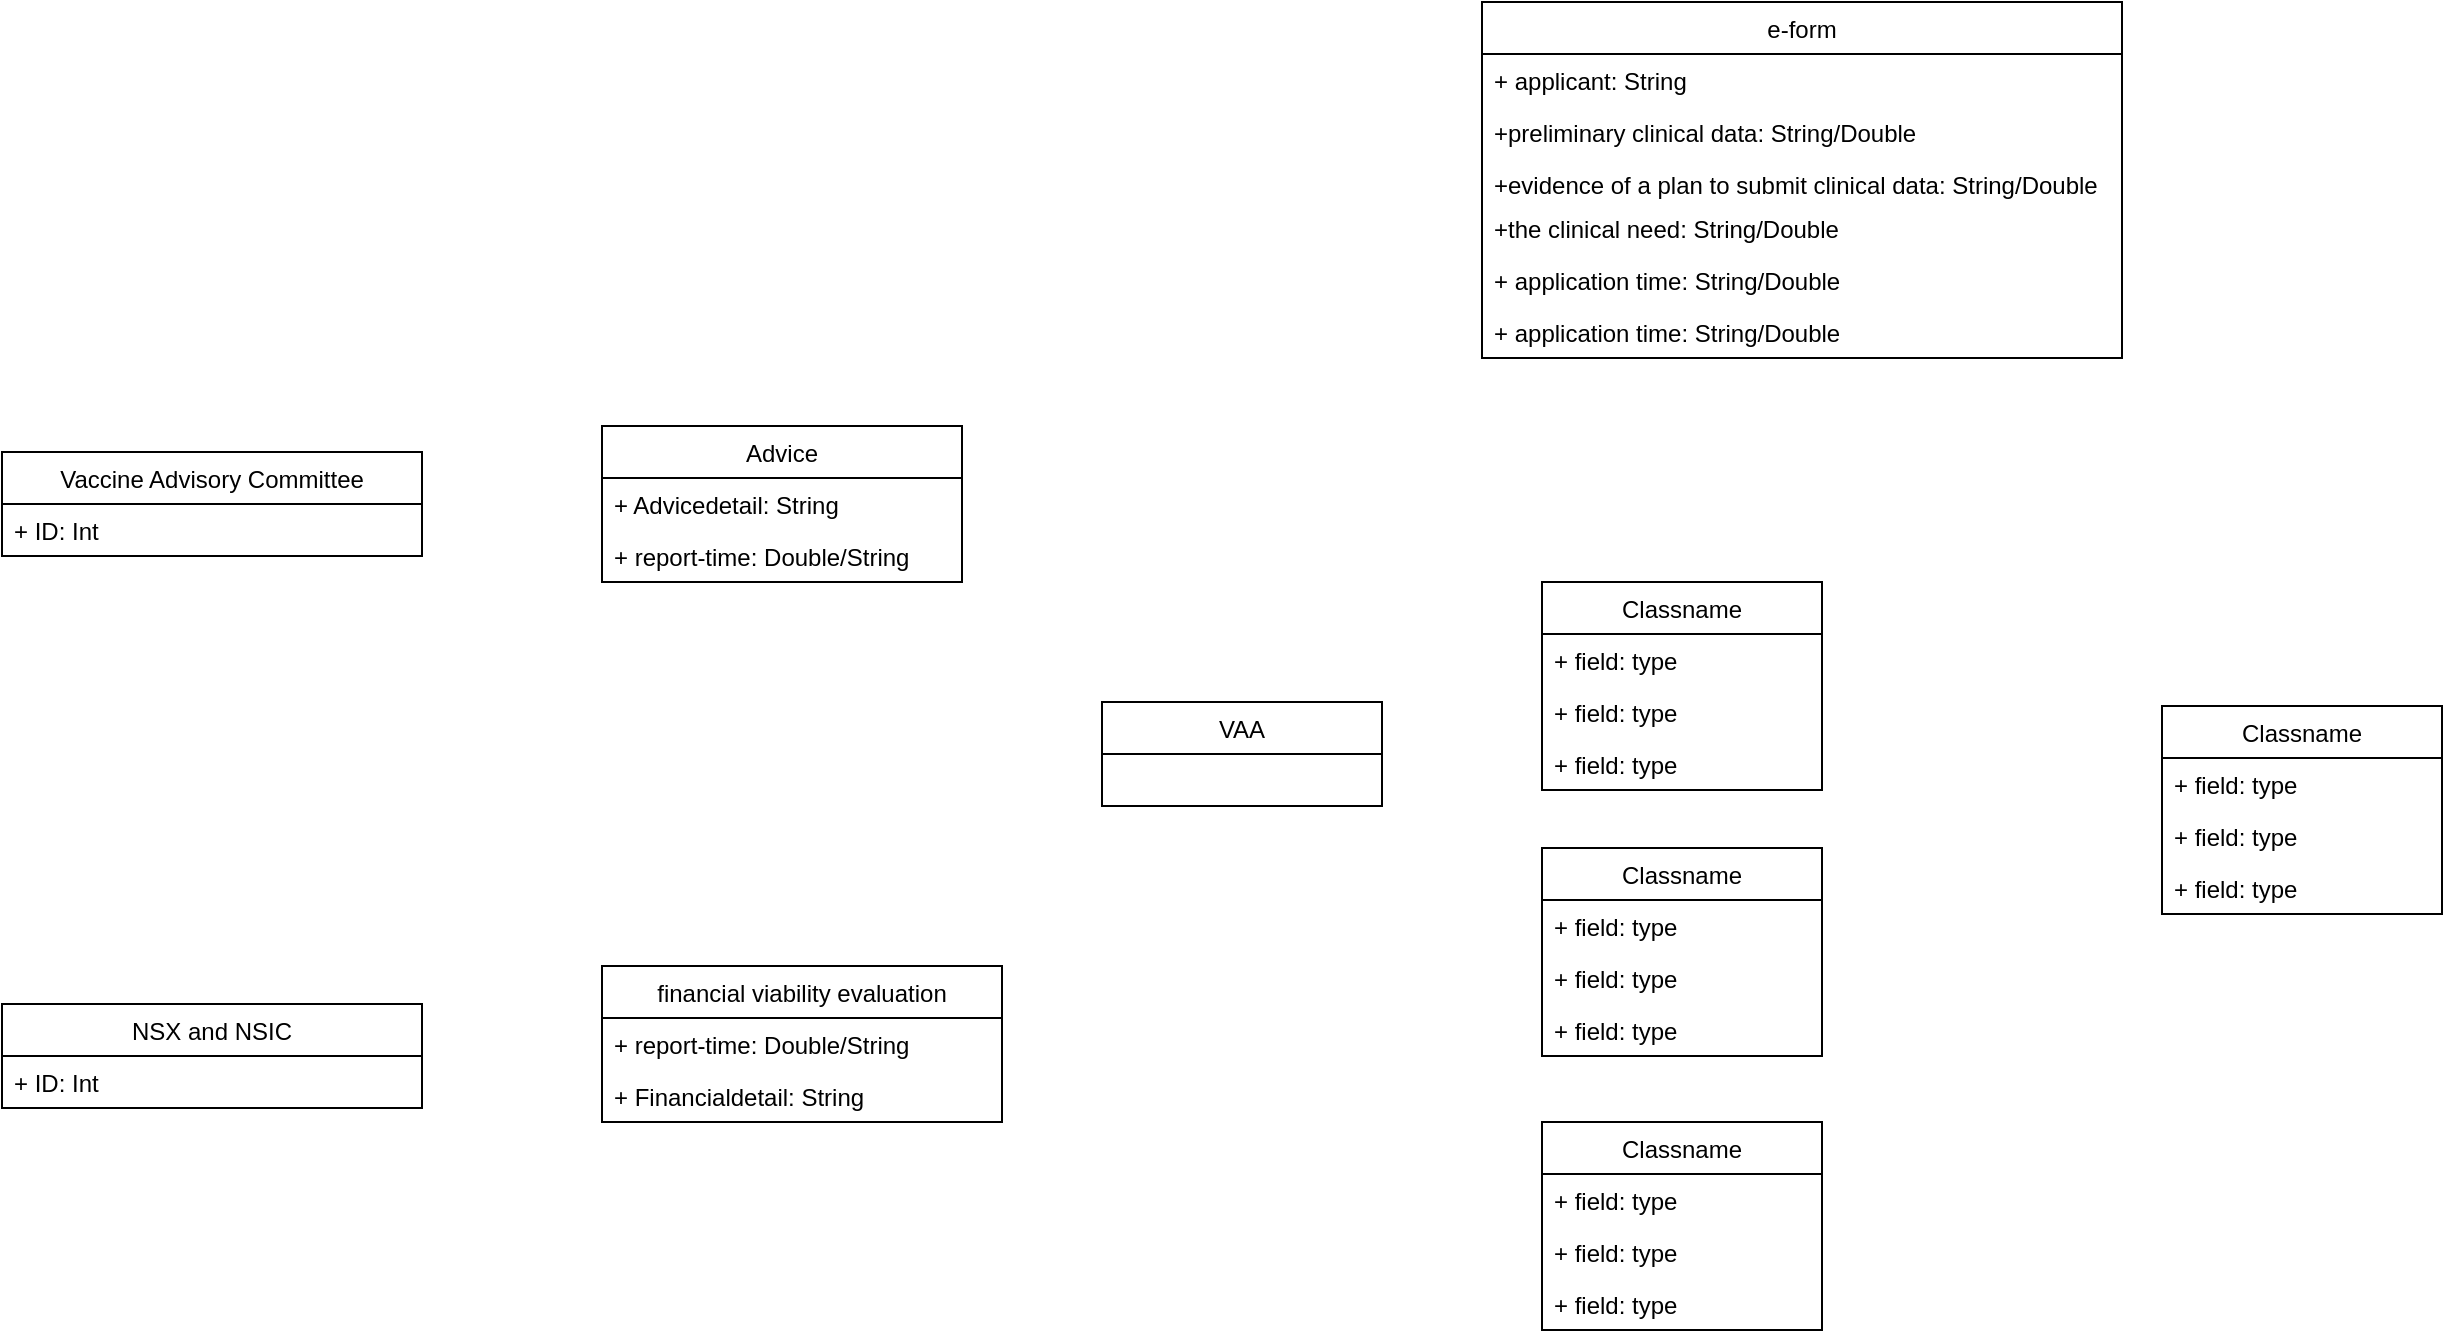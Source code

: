 <mxfile version="14.7.0" type="github">
  <diagram id="C5RBs43oDa-KdzZeNtuy" name="Page-1">
    <mxGraphModel dx="2377" dy="867" grid="1" gridSize="10" guides="1" tooltips="1" connect="1" arrows="1" fold="1" page="1" pageScale="1" pageWidth="827" pageHeight="1169" math="0" shadow="0">
      <root>
        <mxCell id="WIyWlLk6GJQsqaUBKTNV-0" />
        <mxCell id="WIyWlLk6GJQsqaUBKTNV-1" parent="WIyWlLk6GJQsqaUBKTNV-0" />
        <mxCell id="Tw9doVFdLwBzY9Hxcjos-1" value="e-form" style="swimlane;fontStyle=0;childLayout=stackLayout;horizontal=1;startSize=26;fillColor=none;horizontalStack=0;resizeParent=1;resizeParentMax=0;resizeLast=0;collapsible=1;marginBottom=0;" vertex="1" parent="WIyWlLk6GJQsqaUBKTNV-1">
          <mxGeometry x="290" y="58" width="320" height="178" as="geometry" />
        </mxCell>
        <mxCell id="Tw9doVFdLwBzY9Hxcjos-2" value="+ applicant: String" style="text;strokeColor=none;fillColor=none;align=left;verticalAlign=top;spacingLeft=4;spacingRight=4;overflow=hidden;rotatable=0;points=[[0,0.5],[1,0.5]];portConstraint=eastwest;" vertex="1" parent="Tw9doVFdLwBzY9Hxcjos-1">
          <mxGeometry y="26" width="320" height="26" as="geometry" />
        </mxCell>
        <mxCell id="Tw9doVFdLwBzY9Hxcjos-3" value="+preliminary clinical data: String/Double" style="text;strokeColor=none;fillColor=none;align=left;verticalAlign=top;spacingLeft=4;spacingRight=4;overflow=hidden;rotatable=0;points=[[0,0.5],[1,0.5]];portConstraint=eastwest;" vertex="1" parent="Tw9doVFdLwBzY9Hxcjos-1">
          <mxGeometry y="52" width="320" height="26" as="geometry" />
        </mxCell>
        <mxCell id="Tw9doVFdLwBzY9Hxcjos-4" value="+evidence of a plan to submit clinical data: String/Double" style="text;strokeColor=none;fillColor=none;align=left;verticalAlign=top;spacingLeft=4;spacingRight=4;overflow=hidden;rotatable=0;points=[[0,0.5],[1,0.5]];portConstraint=eastwest;fontStyle=0" vertex="1" parent="Tw9doVFdLwBzY9Hxcjos-1">
          <mxGeometry y="78" width="320" height="22" as="geometry" />
        </mxCell>
        <mxCell id="Tw9doVFdLwBzY9Hxcjos-47" value="+the clinical need: String/Double" style="text;strokeColor=none;fillColor=none;align=left;verticalAlign=top;spacingLeft=4;spacingRight=4;overflow=hidden;rotatable=0;points=[[0,0.5],[1,0.5]];portConstraint=eastwest;" vertex="1" parent="Tw9doVFdLwBzY9Hxcjos-1">
          <mxGeometry y="100" width="320" height="26" as="geometry" />
        </mxCell>
        <mxCell id="Tw9doVFdLwBzY9Hxcjos-46" value="+ application time: String/Double" style="text;strokeColor=none;fillColor=none;align=left;verticalAlign=top;spacingLeft=4;spacingRight=4;overflow=hidden;rotatable=0;points=[[0,0.5],[1,0.5]];portConstraint=eastwest;" vertex="1" parent="Tw9doVFdLwBzY9Hxcjos-1">
          <mxGeometry y="126" width="320" height="26" as="geometry" />
        </mxCell>
        <mxCell id="Tw9doVFdLwBzY9Hxcjos-48" value="+ application time: String/Double" style="text;strokeColor=none;fillColor=none;align=left;verticalAlign=top;spacingLeft=4;spacingRight=4;overflow=hidden;rotatable=0;points=[[0,0.5],[1,0.5]];portConstraint=eastwest;" vertex="1" parent="Tw9doVFdLwBzY9Hxcjos-1">
          <mxGeometry y="152" width="320" height="26" as="geometry" />
        </mxCell>
        <mxCell id="Tw9doVFdLwBzY9Hxcjos-5" value="Classname" style="swimlane;fontStyle=0;childLayout=stackLayout;horizontal=1;startSize=26;fillColor=none;horizontalStack=0;resizeParent=1;resizeParentMax=0;resizeLast=0;collapsible=1;marginBottom=0;" vertex="1" parent="WIyWlLk6GJQsqaUBKTNV-1">
          <mxGeometry x="320" y="481" width="140" height="104" as="geometry" />
        </mxCell>
        <mxCell id="Tw9doVFdLwBzY9Hxcjos-6" value="+ field: type" style="text;strokeColor=none;fillColor=none;align=left;verticalAlign=top;spacingLeft=4;spacingRight=4;overflow=hidden;rotatable=0;points=[[0,0.5],[1,0.5]];portConstraint=eastwest;" vertex="1" parent="Tw9doVFdLwBzY9Hxcjos-5">
          <mxGeometry y="26" width="140" height="26" as="geometry" />
        </mxCell>
        <mxCell id="Tw9doVFdLwBzY9Hxcjos-7" value="+ field: type" style="text;strokeColor=none;fillColor=none;align=left;verticalAlign=top;spacingLeft=4;spacingRight=4;overflow=hidden;rotatable=0;points=[[0,0.5],[1,0.5]];portConstraint=eastwest;" vertex="1" parent="Tw9doVFdLwBzY9Hxcjos-5">
          <mxGeometry y="52" width="140" height="26" as="geometry" />
        </mxCell>
        <mxCell id="Tw9doVFdLwBzY9Hxcjos-8" value="+ field: type" style="text;strokeColor=none;fillColor=none;align=left;verticalAlign=top;spacingLeft=4;spacingRight=4;overflow=hidden;rotatable=0;points=[[0,0.5],[1,0.5]];portConstraint=eastwest;" vertex="1" parent="Tw9doVFdLwBzY9Hxcjos-5">
          <mxGeometry y="78" width="140" height="26" as="geometry" />
        </mxCell>
        <mxCell id="Tw9doVFdLwBzY9Hxcjos-9" value="Classname" style="swimlane;fontStyle=0;childLayout=stackLayout;horizontal=1;startSize=26;fillColor=none;horizontalStack=0;resizeParent=1;resizeParentMax=0;resizeLast=0;collapsible=1;marginBottom=0;" vertex="1" parent="WIyWlLk6GJQsqaUBKTNV-1">
          <mxGeometry x="320" y="618" width="140" height="104" as="geometry" />
        </mxCell>
        <mxCell id="Tw9doVFdLwBzY9Hxcjos-10" value="+ field: type" style="text;strokeColor=none;fillColor=none;align=left;verticalAlign=top;spacingLeft=4;spacingRight=4;overflow=hidden;rotatable=0;points=[[0,0.5],[1,0.5]];portConstraint=eastwest;" vertex="1" parent="Tw9doVFdLwBzY9Hxcjos-9">
          <mxGeometry y="26" width="140" height="26" as="geometry" />
        </mxCell>
        <mxCell id="Tw9doVFdLwBzY9Hxcjos-11" value="+ field: type" style="text;strokeColor=none;fillColor=none;align=left;verticalAlign=top;spacingLeft=4;spacingRight=4;overflow=hidden;rotatable=0;points=[[0,0.5],[1,0.5]];portConstraint=eastwest;" vertex="1" parent="Tw9doVFdLwBzY9Hxcjos-9">
          <mxGeometry y="52" width="140" height="26" as="geometry" />
        </mxCell>
        <mxCell id="Tw9doVFdLwBzY9Hxcjos-12" value="+ field: type" style="text;strokeColor=none;fillColor=none;align=left;verticalAlign=top;spacingLeft=4;spacingRight=4;overflow=hidden;rotatable=0;points=[[0,0.5],[1,0.5]];portConstraint=eastwest;" vertex="1" parent="Tw9doVFdLwBzY9Hxcjos-9">
          <mxGeometry y="78" width="140" height="26" as="geometry" />
        </mxCell>
        <mxCell id="Tw9doVFdLwBzY9Hxcjos-13" value="Classname" style="swimlane;fontStyle=0;childLayout=stackLayout;horizontal=1;startSize=26;fillColor=none;horizontalStack=0;resizeParent=1;resizeParentMax=0;resizeLast=0;collapsible=1;marginBottom=0;" vertex="1" parent="WIyWlLk6GJQsqaUBKTNV-1">
          <mxGeometry x="320" y="348" width="140" height="104" as="geometry" />
        </mxCell>
        <mxCell id="Tw9doVFdLwBzY9Hxcjos-14" value="+ field: type" style="text;strokeColor=none;fillColor=none;align=left;verticalAlign=top;spacingLeft=4;spacingRight=4;overflow=hidden;rotatable=0;points=[[0,0.5],[1,0.5]];portConstraint=eastwest;" vertex="1" parent="Tw9doVFdLwBzY9Hxcjos-13">
          <mxGeometry y="26" width="140" height="26" as="geometry" />
        </mxCell>
        <mxCell id="Tw9doVFdLwBzY9Hxcjos-15" value="+ field: type" style="text;strokeColor=none;fillColor=none;align=left;verticalAlign=top;spacingLeft=4;spacingRight=4;overflow=hidden;rotatable=0;points=[[0,0.5],[1,0.5]];portConstraint=eastwest;" vertex="1" parent="Tw9doVFdLwBzY9Hxcjos-13">
          <mxGeometry y="52" width="140" height="26" as="geometry" />
        </mxCell>
        <mxCell id="Tw9doVFdLwBzY9Hxcjos-16" value="+ field: type" style="text;strokeColor=none;fillColor=none;align=left;verticalAlign=top;spacingLeft=4;spacingRight=4;overflow=hidden;rotatable=0;points=[[0,0.5],[1,0.5]];portConstraint=eastwest;" vertex="1" parent="Tw9doVFdLwBzY9Hxcjos-13">
          <mxGeometry y="78" width="140" height="26" as="geometry" />
        </mxCell>
        <mxCell id="Tw9doVFdLwBzY9Hxcjos-17" value="VAA" style="swimlane;fontStyle=0;childLayout=stackLayout;horizontal=1;startSize=26;fillColor=none;horizontalStack=0;resizeParent=1;resizeParentMax=0;resizeLast=0;collapsible=1;marginBottom=0;" vertex="1" parent="WIyWlLk6GJQsqaUBKTNV-1">
          <mxGeometry x="100" y="408" width="140" height="52" as="geometry" />
        </mxCell>
        <mxCell id="Tw9doVFdLwBzY9Hxcjos-21" value="Classname" style="swimlane;fontStyle=0;childLayout=stackLayout;horizontal=1;startSize=26;fillColor=none;horizontalStack=0;resizeParent=1;resizeParentMax=0;resizeLast=0;collapsible=1;marginBottom=0;" vertex="1" parent="WIyWlLk6GJQsqaUBKTNV-1">
          <mxGeometry x="630" y="410" width="140" height="104" as="geometry" />
        </mxCell>
        <mxCell id="Tw9doVFdLwBzY9Hxcjos-22" value="+ field: type" style="text;strokeColor=none;fillColor=none;align=left;verticalAlign=top;spacingLeft=4;spacingRight=4;overflow=hidden;rotatable=0;points=[[0,0.5],[1,0.5]];portConstraint=eastwest;" vertex="1" parent="Tw9doVFdLwBzY9Hxcjos-21">
          <mxGeometry y="26" width="140" height="26" as="geometry" />
        </mxCell>
        <mxCell id="Tw9doVFdLwBzY9Hxcjos-23" value="+ field: type" style="text;strokeColor=none;fillColor=none;align=left;verticalAlign=top;spacingLeft=4;spacingRight=4;overflow=hidden;rotatable=0;points=[[0,0.5],[1,0.5]];portConstraint=eastwest;" vertex="1" parent="Tw9doVFdLwBzY9Hxcjos-21">
          <mxGeometry y="52" width="140" height="26" as="geometry" />
        </mxCell>
        <mxCell id="Tw9doVFdLwBzY9Hxcjos-24" value="+ field: type" style="text;strokeColor=none;fillColor=none;align=left;verticalAlign=top;spacingLeft=4;spacingRight=4;overflow=hidden;rotatable=0;points=[[0,0.5],[1,0.5]];portConstraint=eastwest;" vertex="1" parent="Tw9doVFdLwBzY9Hxcjos-21">
          <mxGeometry y="78" width="140" height="26" as="geometry" />
        </mxCell>
        <mxCell id="Tw9doVFdLwBzY9Hxcjos-25" value="Advice" style="swimlane;fontStyle=0;childLayout=stackLayout;horizontal=1;startSize=26;fillColor=none;horizontalStack=0;resizeParent=1;resizeParentMax=0;resizeLast=0;collapsible=1;marginBottom=0;" vertex="1" parent="WIyWlLk6GJQsqaUBKTNV-1">
          <mxGeometry x="-150" y="270" width="180" height="78" as="geometry" />
        </mxCell>
        <mxCell id="Tw9doVFdLwBzY9Hxcjos-27" value="+ Advicedetail: String" style="text;strokeColor=none;fillColor=none;align=left;verticalAlign=top;spacingLeft=4;spacingRight=4;overflow=hidden;rotatable=0;points=[[0,0.5],[1,0.5]];portConstraint=eastwest;" vertex="1" parent="Tw9doVFdLwBzY9Hxcjos-25">
          <mxGeometry y="26" width="180" height="26" as="geometry" />
        </mxCell>
        <mxCell id="Tw9doVFdLwBzY9Hxcjos-28" value="+ report-time: Double/String" style="text;strokeColor=none;fillColor=none;align=left;verticalAlign=top;spacingLeft=4;spacingRight=4;overflow=hidden;rotatable=0;points=[[0,0.5],[1,0.5]];portConstraint=eastwest;" vertex="1" parent="Tw9doVFdLwBzY9Hxcjos-25">
          <mxGeometry y="52" width="180" height="26" as="geometry" />
        </mxCell>
        <mxCell id="Tw9doVFdLwBzY9Hxcjos-29" value="financial viability evaluation" style="swimlane;fontStyle=0;childLayout=stackLayout;horizontal=1;startSize=26;fillColor=none;horizontalStack=0;resizeParent=1;resizeParentMax=0;resizeLast=0;collapsible=1;marginBottom=0;" vertex="1" parent="WIyWlLk6GJQsqaUBKTNV-1">
          <mxGeometry x="-150" y="540" width="200" height="78" as="geometry" />
        </mxCell>
        <mxCell id="Tw9doVFdLwBzY9Hxcjos-31" value="+ report-time: Double/String" style="text;strokeColor=none;fillColor=none;align=left;verticalAlign=top;spacingLeft=4;spacingRight=4;overflow=hidden;rotatable=0;points=[[0,0.5],[1,0.5]];portConstraint=eastwest;" vertex="1" parent="Tw9doVFdLwBzY9Hxcjos-29">
          <mxGeometry y="26" width="200" height="26" as="geometry" />
        </mxCell>
        <mxCell id="Tw9doVFdLwBzY9Hxcjos-32" value="+ Financialdetail: String" style="text;strokeColor=none;fillColor=none;align=left;verticalAlign=top;spacingLeft=4;spacingRight=4;overflow=hidden;rotatable=0;points=[[0,0.5],[1,0.5]];portConstraint=eastwest;" vertex="1" parent="Tw9doVFdLwBzY9Hxcjos-29">
          <mxGeometry y="52" width="200" height="26" as="geometry" />
        </mxCell>
        <mxCell id="Tw9doVFdLwBzY9Hxcjos-33" value="Vaccine Advisory Committee" style="swimlane;fontStyle=0;childLayout=stackLayout;horizontal=1;startSize=26;fillColor=none;horizontalStack=0;resizeParent=1;resizeParentMax=0;resizeLast=0;collapsible=1;marginBottom=0;" vertex="1" parent="WIyWlLk6GJQsqaUBKTNV-1">
          <mxGeometry x="-450" y="283" width="210" height="52" as="geometry" />
        </mxCell>
        <mxCell id="Tw9doVFdLwBzY9Hxcjos-34" value="+ ID: Int" style="text;strokeColor=none;fillColor=none;align=left;verticalAlign=top;spacingLeft=4;spacingRight=4;overflow=hidden;rotatable=0;points=[[0,0.5],[1,0.5]];portConstraint=eastwest;" vertex="1" parent="Tw9doVFdLwBzY9Hxcjos-33">
          <mxGeometry y="26" width="210" height="26" as="geometry" />
        </mxCell>
        <mxCell id="Tw9doVFdLwBzY9Hxcjos-41" value="NSX and NSIC" style="swimlane;fontStyle=0;childLayout=stackLayout;horizontal=1;startSize=26;fillColor=none;horizontalStack=0;resizeParent=1;resizeParentMax=0;resizeLast=0;collapsible=1;marginBottom=0;" vertex="1" parent="WIyWlLk6GJQsqaUBKTNV-1">
          <mxGeometry x="-450" y="559" width="210" height="52" as="geometry" />
        </mxCell>
        <mxCell id="Tw9doVFdLwBzY9Hxcjos-42" value="+ ID: Int" style="text;strokeColor=none;fillColor=none;align=left;verticalAlign=top;spacingLeft=4;spacingRight=4;overflow=hidden;rotatable=0;points=[[0,0.5],[1,0.5]];portConstraint=eastwest;" vertex="1" parent="Tw9doVFdLwBzY9Hxcjos-41">
          <mxGeometry y="26" width="210" height="26" as="geometry" />
        </mxCell>
      </root>
    </mxGraphModel>
  </diagram>
</mxfile>
